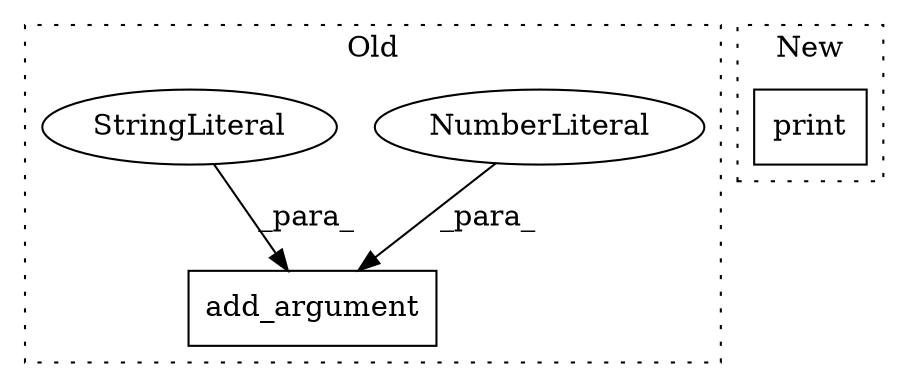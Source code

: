 digraph G {
subgraph cluster0 {
1 [label="add_argument" a="32" s="1291,1328" l="13,1" shape="box"];
3 [label="NumberLiteral" a="34" s="1315" l="3" shape="ellipse"];
4 [label="StringLiteral" a="45" s="1319" l="9" shape="ellipse"];
label = "Old";
style="dotted";
}
subgraph cluster1 {
2 [label="print" a="32" s="1777,1825" l="6,1" shape="box"];
label = "New";
style="dotted";
}
3 -> 1 [label="_para_"];
4 -> 1 [label="_para_"];
}
